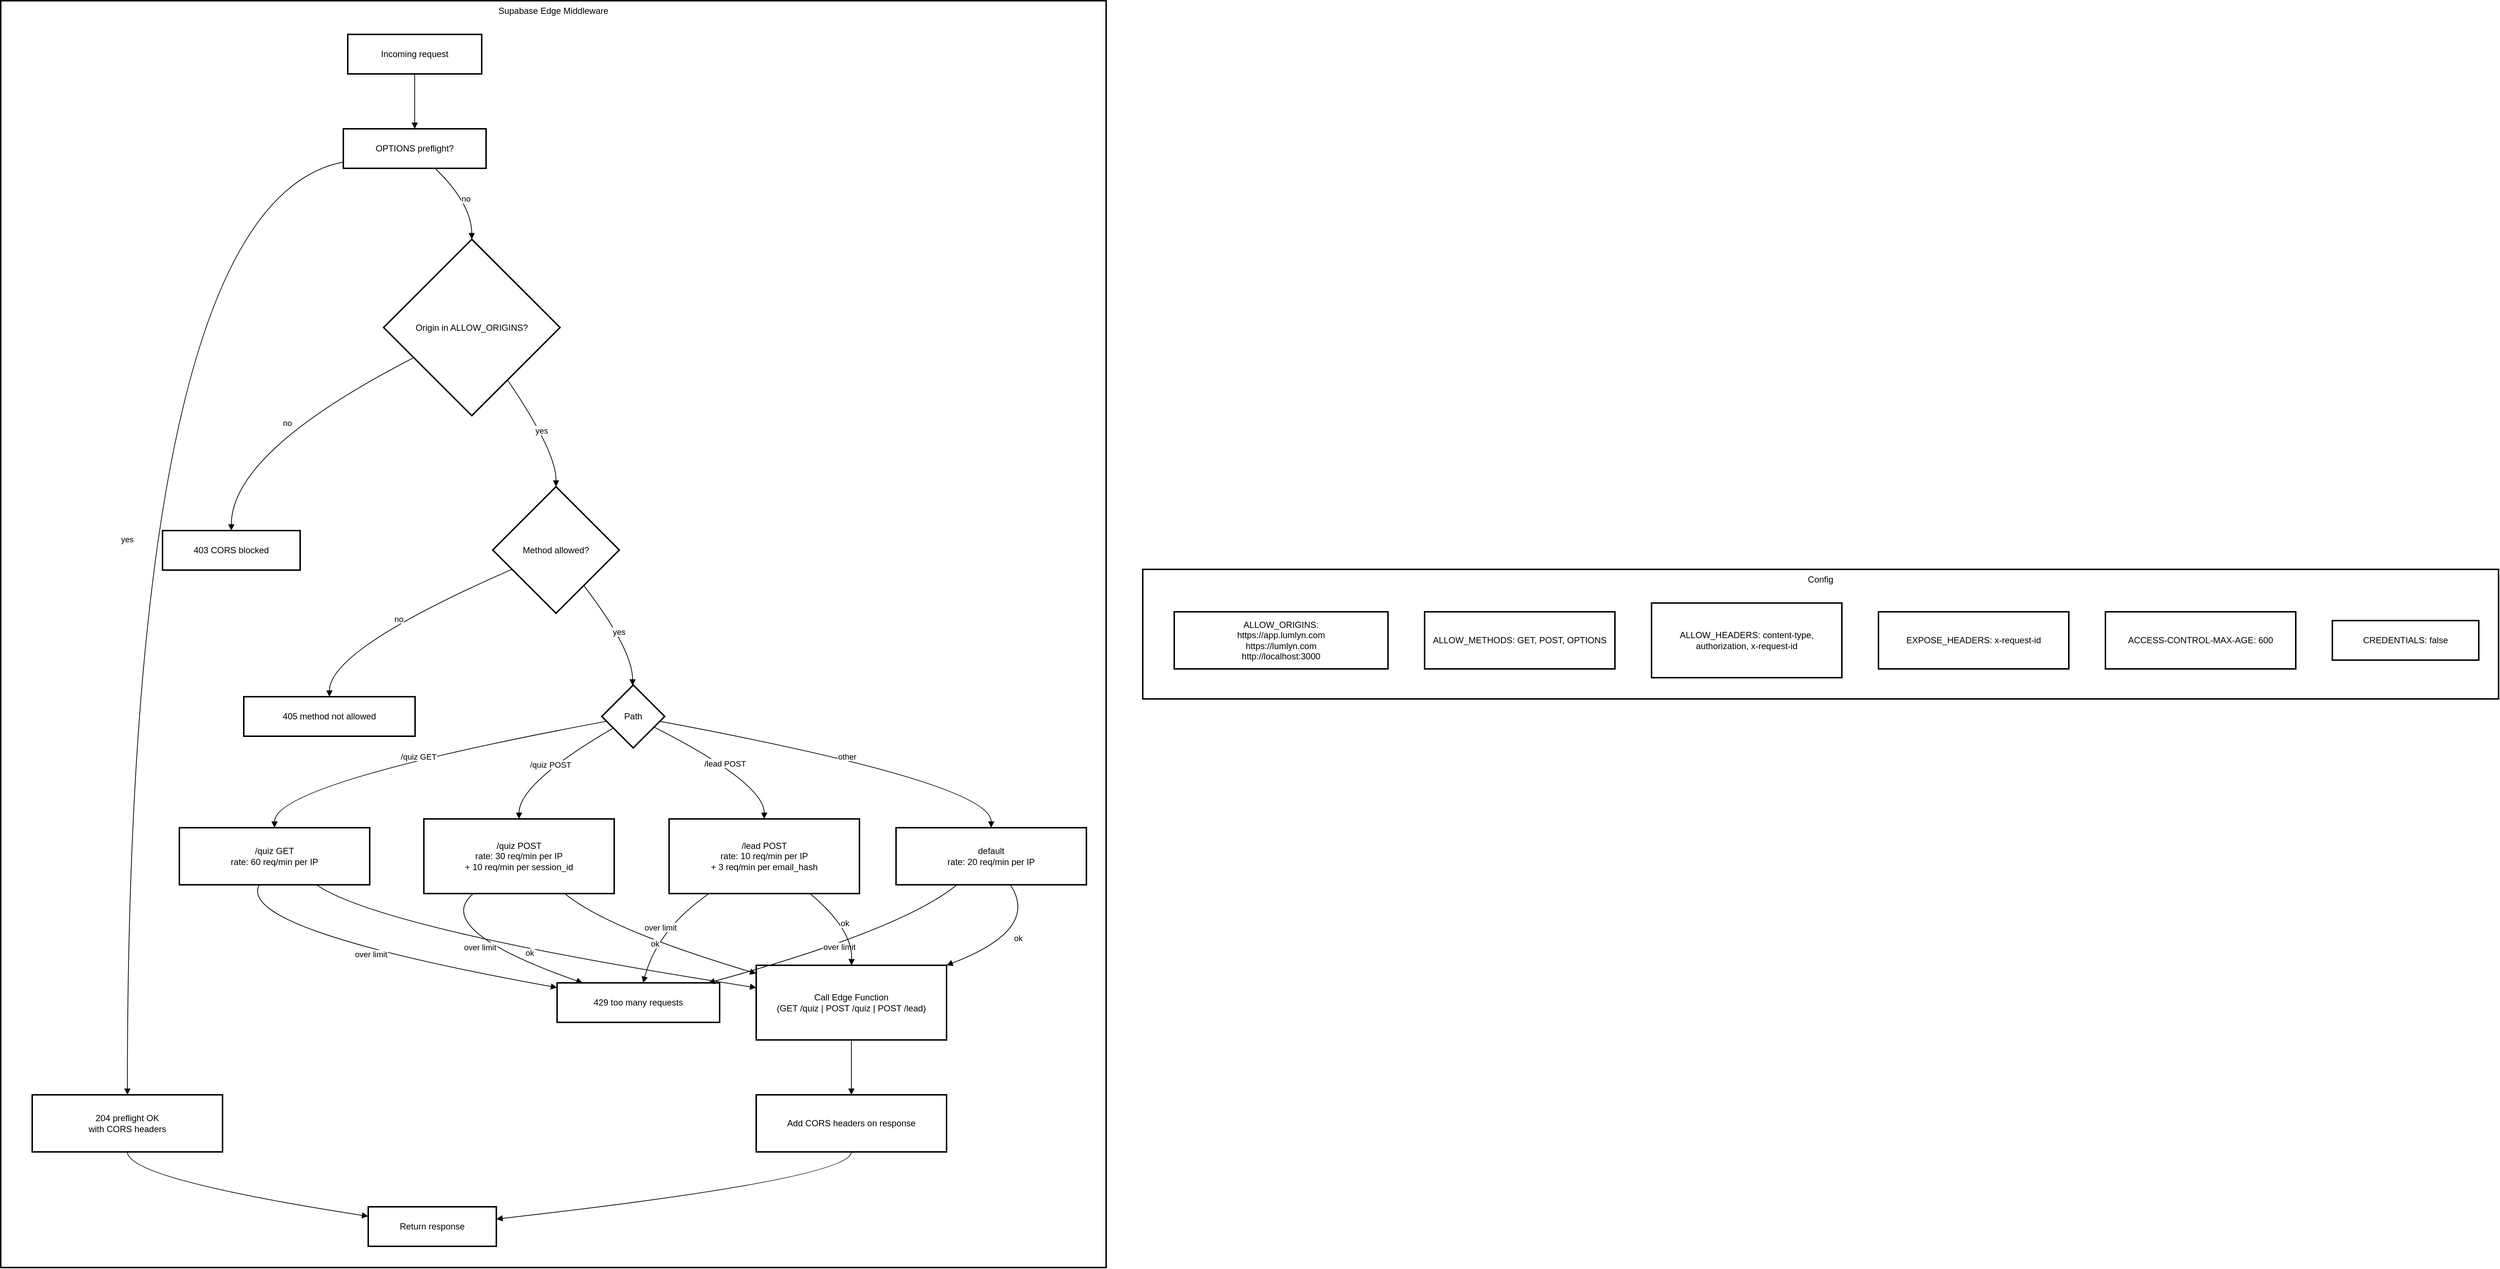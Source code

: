 <mxfile version="28.1.1">
  <diagram name="Page-1" id="RQwGvB-Z3ULJwTiBkC4l">
    <mxGraphModel dx="2954" dy="1903" grid="1" gridSize="10" guides="1" tooltips="1" connect="1" arrows="1" fold="1" page="1" pageScale="1" pageWidth="850" pageHeight="1100" math="0" shadow="0">
      <root>
        <mxCell id="0" />
        <mxCell id="1" parent="0" />
        <mxCell id="NJfkyr94-Tqlk53_Z8Gw-1" value="Supabase Edge Middleware" style="whiteSpace=wrap;strokeWidth=2;verticalAlign=top;" vertex="1" parent="1">
          <mxGeometry x="419" y="170" width="1510" height="1731" as="geometry" />
        </mxCell>
        <mxCell id="NJfkyr94-Tqlk53_Z8Gw-2" value="Incoming request" style="whiteSpace=wrap;strokeWidth=2;" vertex="1" parent="NJfkyr94-Tqlk53_Z8Gw-1">
          <mxGeometry x="474" y="46" width="183" height="54" as="geometry" />
        </mxCell>
        <mxCell id="NJfkyr94-Tqlk53_Z8Gw-3" value="OPTIONS preflight?" style="whiteSpace=wrap;strokeWidth=2;" vertex="1" parent="NJfkyr94-Tqlk53_Z8Gw-1">
          <mxGeometry x="468" y="175" width="195" height="54" as="geometry" />
        </mxCell>
        <mxCell id="NJfkyr94-Tqlk53_Z8Gw-4" value="204 preflight OK&#xa;with CORS headers" style="whiteSpace=wrap;strokeWidth=2;" vertex="1" parent="NJfkyr94-Tqlk53_Z8Gw-1">
          <mxGeometry x="43" y="1495" width="260" height="78" as="geometry" />
        </mxCell>
        <mxCell id="NJfkyr94-Tqlk53_Z8Gw-5" value="Return response" style="whiteSpace=wrap;strokeWidth=2;" vertex="1" parent="NJfkyr94-Tqlk53_Z8Gw-1">
          <mxGeometry x="502" y="1648" width="175" height="54" as="geometry" />
        </mxCell>
        <mxCell id="NJfkyr94-Tqlk53_Z8Gw-6" value="Origin in ALLOW_ORIGINS?" style="rhombus;strokeWidth=2;whiteSpace=wrap;" vertex="1" parent="NJfkyr94-Tqlk53_Z8Gw-1">
          <mxGeometry x="523" y="326" width="241" height="241" as="geometry" />
        </mxCell>
        <mxCell id="NJfkyr94-Tqlk53_Z8Gw-7" value="403 CORS blocked" style="whiteSpace=wrap;strokeWidth=2;" vertex="1" parent="NJfkyr94-Tqlk53_Z8Gw-1">
          <mxGeometry x="221" y="724" width="188" height="54" as="geometry" />
        </mxCell>
        <mxCell id="NJfkyr94-Tqlk53_Z8Gw-8" value="Method allowed?" style="rhombus;strokeWidth=2;whiteSpace=wrap;" vertex="1" parent="NJfkyr94-Tqlk53_Z8Gw-1">
          <mxGeometry x="672" y="664" width="173" height="173" as="geometry" />
        </mxCell>
        <mxCell id="NJfkyr94-Tqlk53_Z8Gw-9" value="405 method not allowed" style="whiteSpace=wrap;strokeWidth=2;" vertex="1" parent="NJfkyr94-Tqlk53_Z8Gw-1">
          <mxGeometry x="332" y="951" width="234" height="54" as="geometry" />
        </mxCell>
        <mxCell id="NJfkyr94-Tqlk53_Z8Gw-10" value="Path" style="rhombus;strokeWidth=2;whiteSpace=wrap;" vertex="1" parent="NJfkyr94-Tqlk53_Z8Gw-1">
          <mxGeometry x="821" y="935" width="86" height="86" as="geometry" />
        </mxCell>
        <mxCell id="NJfkyr94-Tqlk53_Z8Gw-11" value="/quiz GET&#xa;rate: 60 req/min per IP" style="whiteSpace=wrap;strokeWidth=2;" vertex="1" parent="NJfkyr94-Tqlk53_Z8Gw-1">
          <mxGeometry x="244" y="1130" width="260" height="78" as="geometry" />
        </mxCell>
        <mxCell id="NJfkyr94-Tqlk53_Z8Gw-12" value="/quiz POST&#xa;rate: 30 req/min per IP&#xa;+ 10 req/min per session_id" style="whiteSpace=wrap;strokeWidth=2;" vertex="1" parent="NJfkyr94-Tqlk53_Z8Gw-1">
          <mxGeometry x="578" y="1118" width="260" height="102" as="geometry" />
        </mxCell>
        <mxCell id="NJfkyr94-Tqlk53_Z8Gw-13" value="/lead POST&#xa;rate: 10 req/min per IP&#xa;+ 3 req/min per email_hash" style="whiteSpace=wrap;strokeWidth=2;" vertex="1" parent="NJfkyr94-Tqlk53_Z8Gw-1">
          <mxGeometry x="913" y="1118" width="260" height="102" as="geometry" />
        </mxCell>
        <mxCell id="NJfkyr94-Tqlk53_Z8Gw-14" value="default&#xa;rate: 20 req/min per IP" style="whiteSpace=wrap;strokeWidth=2;" vertex="1" parent="NJfkyr94-Tqlk53_Z8Gw-1">
          <mxGeometry x="1223" y="1130" width="260" height="78" as="geometry" />
        </mxCell>
        <mxCell id="NJfkyr94-Tqlk53_Z8Gw-15" value="429 too many requests" style="whiteSpace=wrap;strokeWidth=2;" vertex="1" parent="NJfkyr94-Tqlk53_Z8Gw-1">
          <mxGeometry x="760" y="1342" width="222" height="54" as="geometry" />
        </mxCell>
        <mxCell id="NJfkyr94-Tqlk53_Z8Gw-16" value="Call Edge Function&#xa;(GET /quiz | POST /quiz | POST /lead)" style="whiteSpace=wrap;strokeWidth=2;" vertex="1" parent="NJfkyr94-Tqlk53_Z8Gw-1">
          <mxGeometry x="1032" y="1318" width="260" height="102" as="geometry" />
        </mxCell>
        <mxCell id="NJfkyr94-Tqlk53_Z8Gw-17" value="Add CORS headers on response" style="whiteSpace=wrap;strokeWidth=2;" vertex="1" parent="NJfkyr94-Tqlk53_Z8Gw-1">
          <mxGeometry x="1032" y="1495" width="260" height="78" as="geometry" />
        </mxCell>
        <mxCell id="NJfkyr94-Tqlk53_Z8Gw-18" value="" style="curved=1;startArrow=none;endArrow=block;exitX=0.5;exitY=0.99;entryX=0.5;entryY=-0.01;rounded=0;" edge="1" parent="NJfkyr94-Tqlk53_Z8Gw-1" source="NJfkyr94-Tqlk53_Z8Gw-2" target="NJfkyr94-Tqlk53_Z8Gw-3">
          <mxGeometry relative="1" as="geometry">
            <Array as="points" />
          </mxGeometry>
        </mxCell>
        <mxCell id="NJfkyr94-Tqlk53_Z8Gw-19" value="yes" style="curved=1;startArrow=none;endArrow=block;exitX=0;exitY=0.84;entryX=0.5;entryY=-0.01;rounded=0;" edge="1" parent="NJfkyr94-Tqlk53_Z8Gw-1" source="NJfkyr94-Tqlk53_Z8Gw-3" target="NJfkyr94-Tqlk53_Z8Gw-4">
          <mxGeometry relative="1" as="geometry">
            <Array as="points">
              <mxPoint x="173" y="277" />
            </Array>
          </mxGeometry>
        </mxCell>
        <mxCell id="NJfkyr94-Tqlk53_Z8Gw-20" value="" style="curved=1;startArrow=none;endArrow=block;exitX=0.5;exitY=0.99;entryX=0;entryY=0.24;rounded=0;" edge="1" parent="NJfkyr94-Tqlk53_Z8Gw-1" source="NJfkyr94-Tqlk53_Z8Gw-4" target="NJfkyr94-Tqlk53_Z8Gw-5">
          <mxGeometry relative="1" as="geometry">
            <Array as="points">
              <mxPoint x="173" y="1610" />
            </Array>
          </mxGeometry>
        </mxCell>
        <mxCell id="NJfkyr94-Tqlk53_Z8Gw-21" value="no" style="curved=1;startArrow=none;endArrow=block;exitX=0.64;exitY=0.99;entryX=0.5;entryY=0;rounded=0;" edge="1" parent="NJfkyr94-Tqlk53_Z8Gw-1" source="NJfkyr94-Tqlk53_Z8Gw-3" target="NJfkyr94-Tqlk53_Z8Gw-6">
          <mxGeometry relative="1" as="geometry">
            <Array as="points">
              <mxPoint x="643" y="277" />
            </Array>
          </mxGeometry>
        </mxCell>
        <mxCell id="NJfkyr94-Tqlk53_Z8Gw-22" value="no" style="curved=1;startArrow=none;endArrow=block;exitX=0;exitY=0.76;entryX=0.5;entryY=0;rounded=0;" edge="1" parent="NJfkyr94-Tqlk53_Z8Gw-1" source="NJfkyr94-Tqlk53_Z8Gw-6" target="NJfkyr94-Tqlk53_Z8Gw-7">
          <mxGeometry relative="1" as="geometry">
            <Array as="points">
              <mxPoint x="315" y="616" />
            </Array>
          </mxGeometry>
        </mxCell>
        <mxCell id="NJfkyr94-Tqlk53_Z8Gw-23" value="yes" style="curved=1;startArrow=none;endArrow=block;exitX=0.84;exitY=1;entryX=0.5;entryY=0;rounded=0;" edge="1" parent="NJfkyr94-Tqlk53_Z8Gw-1" source="NJfkyr94-Tqlk53_Z8Gw-6" target="NJfkyr94-Tqlk53_Z8Gw-8">
          <mxGeometry relative="1" as="geometry">
            <Array as="points">
              <mxPoint x="759" y="616" />
            </Array>
          </mxGeometry>
        </mxCell>
        <mxCell id="NJfkyr94-Tqlk53_Z8Gw-24" value="no" style="curved=1;startArrow=none;endArrow=block;exitX=0;exitY=0.72;entryX=0.5;entryY=0;rounded=0;" edge="1" parent="NJfkyr94-Tqlk53_Z8Gw-1" source="NJfkyr94-Tqlk53_Z8Gw-8" target="NJfkyr94-Tqlk53_Z8Gw-9">
          <mxGeometry relative="1" as="geometry">
            <Array as="points">
              <mxPoint x="449" y="886" />
            </Array>
          </mxGeometry>
        </mxCell>
        <mxCell id="NJfkyr94-Tqlk53_Z8Gw-25" value="yes" style="curved=1;startArrow=none;endArrow=block;exitX=0.89;exitY=1;entryX=0.49;entryY=0;rounded=0;" edge="1" parent="NJfkyr94-Tqlk53_Z8Gw-1" source="NJfkyr94-Tqlk53_Z8Gw-8" target="NJfkyr94-Tqlk53_Z8Gw-10">
          <mxGeometry relative="1" as="geometry">
            <Array as="points">
              <mxPoint x="863" y="886" />
            </Array>
          </mxGeometry>
        </mxCell>
        <mxCell id="NJfkyr94-Tqlk53_Z8Gw-26" value="/quiz GET" style="curved=1;startArrow=none;endArrow=block;exitX=0;exitY=0.59;entryX=0.5;entryY=0;rounded=0;" edge="1" parent="NJfkyr94-Tqlk53_Z8Gw-1" source="NJfkyr94-Tqlk53_Z8Gw-10" target="NJfkyr94-Tqlk53_Z8Gw-11">
          <mxGeometry relative="1" as="geometry">
            <Array as="points">
              <mxPoint x="374" y="1069" />
            </Array>
          </mxGeometry>
        </mxCell>
        <mxCell id="NJfkyr94-Tqlk53_Z8Gw-27" value="/quiz POST" style="curved=1;startArrow=none;endArrow=block;exitX=0;exitY=0.79;entryX=0.5;entryY=0;rounded=0;" edge="1" parent="NJfkyr94-Tqlk53_Z8Gw-1" source="NJfkyr94-Tqlk53_Z8Gw-10" target="NJfkyr94-Tqlk53_Z8Gw-12">
          <mxGeometry relative="1" as="geometry">
            <Array as="points">
              <mxPoint x="708" y="1069" />
            </Array>
          </mxGeometry>
        </mxCell>
        <mxCell id="NJfkyr94-Tqlk53_Z8Gw-28" value="/lead POST" style="curved=1;startArrow=none;endArrow=block;exitX=0.99;exitY=0.75;entryX=0.5;entryY=0;rounded=0;" edge="1" parent="NJfkyr94-Tqlk53_Z8Gw-1" source="NJfkyr94-Tqlk53_Z8Gw-10" target="NJfkyr94-Tqlk53_Z8Gw-13">
          <mxGeometry relative="1" as="geometry">
            <Array as="points">
              <mxPoint x="1043" y="1069" />
            </Array>
          </mxGeometry>
        </mxCell>
        <mxCell id="NJfkyr94-Tqlk53_Z8Gw-29" value="other" style="curved=1;startArrow=none;endArrow=block;exitX=0.99;exitY=0.59;entryX=0.5;entryY=0;rounded=0;" edge="1" parent="NJfkyr94-Tqlk53_Z8Gw-1" source="NJfkyr94-Tqlk53_Z8Gw-10" target="NJfkyr94-Tqlk53_Z8Gw-14">
          <mxGeometry relative="1" as="geometry">
            <Array as="points">
              <mxPoint x="1353" y="1069" />
            </Array>
          </mxGeometry>
        </mxCell>
        <mxCell id="NJfkyr94-Tqlk53_Z8Gw-30" value="over limit" style="curved=1;startArrow=none;endArrow=block;exitX=0.42;exitY=1;entryX=0;entryY=0.12;rounded=0;" edge="1" parent="NJfkyr94-Tqlk53_Z8Gw-1" source="NJfkyr94-Tqlk53_Z8Gw-11" target="NJfkyr94-Tqlk53_Z8Gw-15">
          <mxGeometry relative="1" as="geometry">
            <Array as="points">
              <mxPoint x="320" y="1269" />
            </Array>
          </mxGeometry>
        </mxCell>
        <mxCell id="NJfkyr94-Tqlk53_Z8Gw-31" value="over limit" style="curved=1;startArrow=none;endArrow=block;exitX=0.26;exitY=1;entryX=0.15;entryY=-0.01;rounded=0;" edge="1" parent="NJfkyr94-Tqlk53_Z8Gw-1" source="NJfkyr94-Tqlk53_Z8Gw-12" target="NJfkyr94-Tqlk53_Z8Gw-15">
          <mxGeometry relative="1" as="geometry">
            <Array as="points">
              <mxPoint x="587" y="1269" />
            </Array>
          </mxGeometry>
        </mxCell>
        <mxCell id="NJfkyr94-Tqlk53_Z8Gw-32" value="over limit" style="curved=1;startArrow=none;endArrow=block;exitX=0.21;exitY=1;entryX=0.53;entryY=-0.01;rounded=0;" edge="1" parent="NJfkyr94-Tqlk53_Z8Gw-1" source="NJfkyr94-Tqlk53_Z8Gw-13" target="NJfkyr94-Tqlk53_Z8Gw-15">
          <mxGeometry relative="1" as="geometry">
            <Array as="points">
              <mxPoint x="897" y="1269" />
            </Array>
          </mxGeometry>
        </mxCell>
        <mxCell id="NJfkyr94-Tqlk53_Z8Gw-33" value="over limit" style="curved=1;startArrow=none;endArrow=block;exitX=0.32;exitY=1;entryX=0.94;entryY=-0.01;rounded=0;" edge="1" parent="NJfkyr94-Tqlk53_Z8Gw-1" source="NJfkyr94-Tqlk53_Z8Gw-14" target="NJfkyr94-Tqlk53_Z8Gw-15">
          <mxGeometry relative="1" as="geometry">
            <Array as="points">
              <mxPoint x="1232" y="1269" />
            </Array>
          </mxGeometry>
        </mxCell>
        <mxCell id="NJfkyr94-Tqlk53_Z8Gw-34" value="ok" style="curved=1;startArrow=none;endArrow=block;exitX=0.72;exitY=1;entryX=0;entryY=0.3;rounded=0;" edge="1" parent="NJfkyr94-Tqlk53_Z8Gw-1" source="NJfkyr94-Tqlk53_Z8Gw-11" target="NJfkyr94-Tqlk53_Z8Gw-16">
          <mxGeometry relative="1" as="geometry">
            <Array as="points">
              <mxPoint x="520" y="1269" />
            </Array>
          </mxGeometry>
        </mxCell>
        <mxCell id="NJfkyr94-Tqlk53_Z8Gw-35" value="ok" style="curved=1;startArrow=none;endArrow=block;exitX=0.74;exitY=1;entryX=0;entryY=0.11;rounded=0;" edge="1" parent="NJfkyr94-Tqlk53_Z8Gw-1" source="NJfkyr94-Tqlk53_Z8Gw-12" target="NJfkyr94-Tqlk53_Z8Gw-16">
          <mxGeometry relative="1" as="geometry">
            <Array as="points">
              <mxPoint x="830" y="1269" />
            </Array>
          </mxGeometry>
        </mxCell>
        <mxCell id="NJfkyr94-Tqlk53_Z8Gw-36" value="ok" style="curved=1;startArrow=none;endArrow=block;exitX=0.74;exitY=1;entryX=0.5;entryY=0;rounded=0;" edge="1" parent="NJfkyr94-Tqlk53_Z8Gw-1" source="NJfkyr94-Tqlk53_Z8Gw-13" target="NJfkyr94-Tqlk53_Z8Gw-16">
          <mxGeometry relative="1" as="geometry">
            <Array as="points">
              <mxPoint x="1164" y="1269" />
            </Array>
          </mxGeometry>
        </mxCell>
        <mxCell id="NJfkyr94-Tqlk53_Z8Gw-37" value="ok" style="curved=1;startArrow=none;endArrow=block;exitX=0.6;exitY=1;entryX=1;entryY=0;rounded=0;" edge="1" parent="NJfkyr94-Tqlk53_Z8Gw-1" source="NJfkyr94-Tqlk53_Z8Gw-14" target="NJfkyr94-Tqlk53_Z8Gw-16">
          <mxGeometry relative="1" as="geometry">
            <Array as="points">
              <mxPoint x="1420" y="1269" />
            </Array>
          </mxGeometry>
        </mxCell>
        <mxCell id="NJfkyr94-Tqlk53_Z8Gw-38" value="" style="curved=1;startArrow=none;endArrow=block;exitX=0.5;exitY=1;entryX=0.5;entryY=-0.01;rounded=0;" edge="1" parent="NJfkyr94-Tqlk53_Z8Gw-1" source="NJfkyr94-Tqlk53_Z8Gw-16" target="NJfkyr94-Tqlk53_Z8Gw-17">
          <mxGeometry relative="1" as="geometry">
            <Array as="points" />
          </mxGeometry>
        </mxCell>
        <mxCell id="NJfkyr94-Tqlk53_Z8Gw-39" value="" style="curved=1;startArrow=none;endArrow=block;exitX=0.5;exitY=0.99;entryX=1;entryY=0.31;rounded=0;" edge="1" parent="NJfkyr94-Tqlk53_Z8Gw-1" source="NJfkyr94-Tqlk53_Z8Gw-17" target="NJfkyr94-Tqlk53_Z8Gw-5">
          <mxGeometry relative="1" as="geometry">
            <Array as="points">
              <mxPoint x="1162" y="1610" />
            </Array>
          </mxGeometry>
        </mxCell>
        <mxCell id="NJfkyr94-Tqlk53_Z8Gw-40" value="Config" style="whiteSpace=wrap;strokeWidth=2;verticalAlign=top;" vertex="1" parent="1">
          <mxGeometry x="1979" y="947" width="1852" height="177" as="geometry" />
        </mxCell>
        <mxCell id="NJfkyr94-Tqlk53_Z8Gw-41" value="ALLOW_ORIGINS:&#xa;https://app.lumlyn.com&#xa;https://lumlyn.com&#xa;http://localhost:3000" style="whiteSpace=wrap;strokeWidth=2;" vertex="1" parent="NJfkyr94-Tqlk53_Z8Gw-40">
          <mxGeometry x="43" y="58" width="292" height="78" as="geometry" />
        </mxCell>
        <mxCell id="NJfkyr94-Tqlk53_Z8Gw-42" value="ALLOW_METHODS: GET, POST, OPTIONS" style="whiteSpace=wrap;strokeWidth=2;" vertex="1" parent="NJfkyr94-Tqlk53_Z8Gw-40">
          <mxGeometry x="385" y="58" width="260" height="78" as="geometry" />
        </mxCell>
        <mxCell id="NJfkyr94-Tqlk53_Z8Gw-43" value="ALLOW_HEADERS: content-type, authorization, x-request-id" style="whiteSpace=wrap;strokeWidth=2;" vertex="1" parent="NJfkyr94-Tqlk53_Z8Gw-40">
          <mxGeometry x="695" y="46" width="260" height="102" as="geometry" />
        </mxCell>
        <mxCell id="NJfkyr94-Tqlk53_Z8Gw-44" value="EXPOSE_HEADERS: x-request-id" style="whiteSpace=wrap;strokeWidth=2;" vertex="1" parent="NJfkyr94-Tqlk53_Z8Gw-40">
          <mxGeometry x="1005" y="58" width="260" height="78" as="geometry" />
        </mxCell>
        <mxCell id="NJfkyr94-Tqlk53_Z8Gw-45" value="ACCESS-CONTROL-MAX-AGE: 600" style="whiteSpace=wrap;strokeWidth=2;" vertex="1" parent="NJfkyr94-Tqlk53_Z8Gw-40">
          <mxGeometry x="1315" y="58" width="260" height="78" as="geometry" />
        </mxCell>
        <mxCell id="NJfkyr94-Tqlk53_Z8Gw-46" value="CREDENTIALS: false" style="whiteSpace=wrap;strokeWidth=2;" vertex="1" parent="NJfkyr94-Tqlk53_Z8Gw-40">
          <mxGeometry x="1625" y="70" width="200" height="54" as="geometry" />
        </mxCell>
      </root>
    </mxGraphModel>
  </diagram>
</mxfile>
